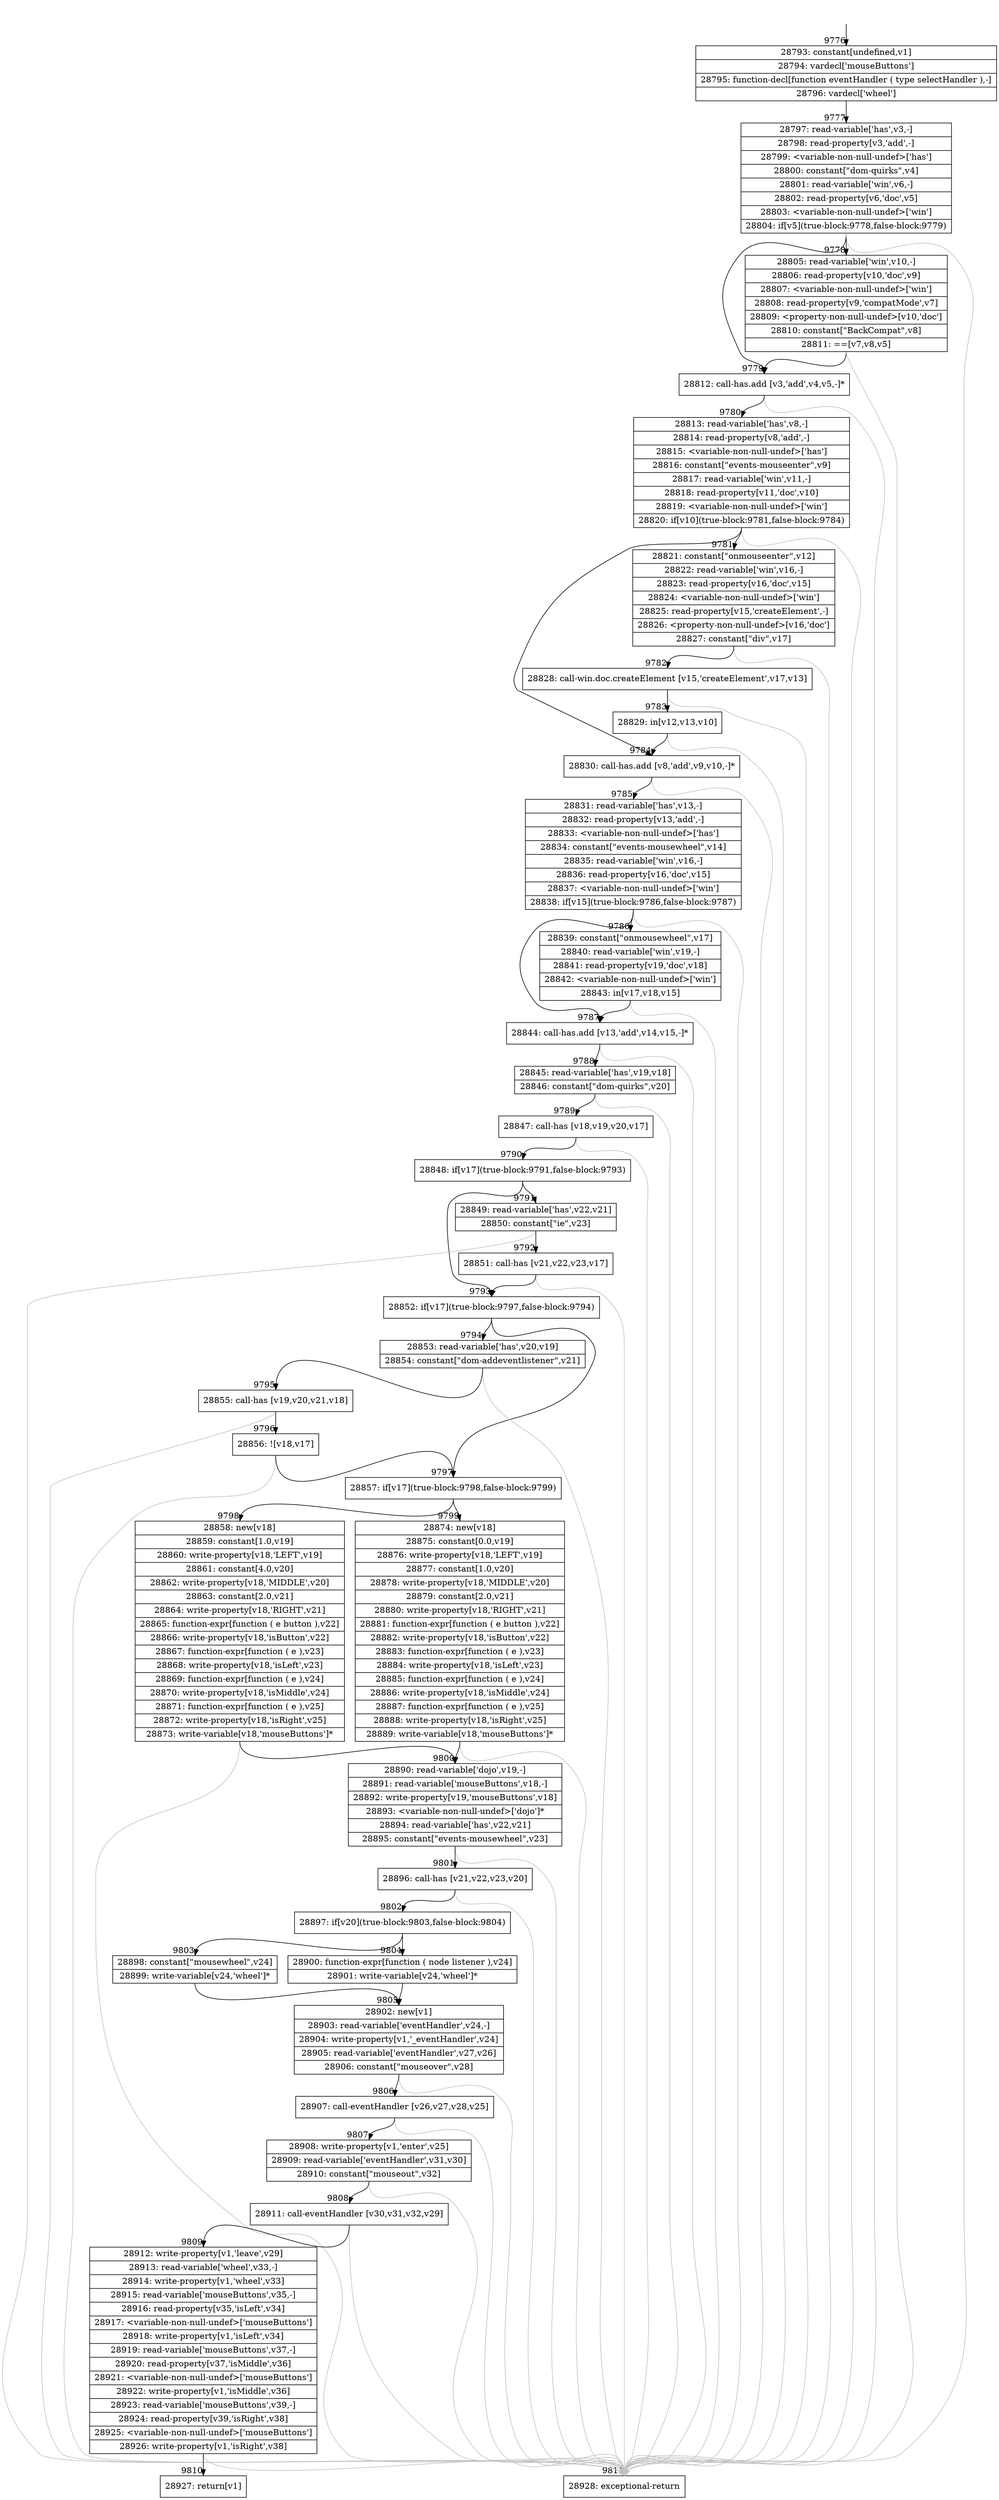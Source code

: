 digraph {
rankdir="TD"
BB_entry674[shape=none,label=""];
BB_entry674 -> BB9776 [tailport=s, headport=n, headlabel="    9776"]
BB9776 [shape=record label="{28793: constant[undefined,v1]|28794: vardecl['mouseButtons']|28795: function-decl[function eventHandler ( type selectHandler ),-]|28796: vardecl['wheel']}" ] 
BB9776 -> BB9777 [tailport=s, headport=n, headlabel="      9777"]
BB9777 [shape=record label="{28797: read-variable['has',v3,-]|28798: read-property[v3,'add',-]|28799: \<variable-non-null-undef\>['has']|28800: constant[\"dom-quirks\",v4]|28801: read-variable['win',v6,-]|28802: read-property[v6,'doc',v5]|28803: \<variable-non-null-undef\>['win']|28804: if[v5](true-block:9778,false-block:9779)}" ] 
BB9777 -> BB9779 [tailport=s, headport=n, headlabel="      9779"]
BB9777 -> BB9778 [tailport=s, headport=n, headlabel="      9778"]
BB9777 -> BB9811 [tailport=s, headport=n, color=gray, headlabel="      9811"]
BB9778 [shape=record label="{28805: read-variable['win',v10,-]|28806: read-property[v10,'doc',v9]|28807: \<variable-non-null-undef\>['win']|28808: read-property[v9,'compatMode',v7]|28809: \<property-non-null-undef\>[v10,'doc']|28810: constant[\"BackCompat\",v8]|28811: ==[v7,v8,v5]}" ] 
BB9778 -> BB9779 [tailport=s, headport=n]
BB9778 -> BB9811 [tailport=s, headport=n, color=gray]
BB9779 [shape=record label="{28812: call-has.add [v3,'add',v4,v5,-]*}" ] 
BB9779 -> BB9780 [tailport=s, headport=n, headlabel="      9780"]
BB9779 -> BB9811 [tailport=s, headport=n, color=gray]
BB9780 [shape=record label="{28813: read-variable['has',v8,-]|28814: read-property[v8,'add',-]|28815: \<variable-non-null-undef\>['has']|28816: constant[\"events-mouseenter\",v9]|28817: read-variable['win',v11,-]|28818: read-property[v11,'doc',v10]|28819: \<variable-non-null-undef\>['win']|28820: if[v10](true-block:9781,false-block:9784)}" ] 
BB9780 -> BB9784 [tailport=s, headport=n, headlabel="      9784"]
BB9780 -> BB9781 [tailport=s, headport=n, headlabel="      9781"]
BB9780 -> BB9811 [tailport=s, headport=n, color=gray]
BB9781 [shape=record label="{28821: constant[\"onmouseenter\",v12]|28822: read-variable['win',v16,-]|28823: read-property[v16,'doc',v15]|28824: \<variable-non-null-undef\>['win']|28825: read-property[v15,'createElement',-]|28826: \<property-non-null-undef\>[v16,'doc']|28827: constant[\"div\",v17]}" ] 
BB9781 -> BB9782 [tailport=s, headport=n, headlabel="      9782"]
BB9781 -> BB9811 [tailport=s, headport=n, color=gray]
BB9782 [shape=record label="{28828: call-win.doc.createElement [v15,'createElement',v17,v13]}" ] 
BB9782 -> BB9783 [tailport=s, headport=n, headlabel="      9783"]
BB9782 -> BB9811 [tailport=s, headport=n, color=gray]
BB9783 [shape=record label="{28829: in[v12,v13,v10]}" ] 
BB9783 -> BB9784 [tailport=s, headport=n]
BB9783 -> BB9811 [tailport=s, headport=n, color=gray]
BB9784 [shape=record label="{28830: call-has.add [v8,'add',v9,v10,-]*}" ] 
BB9784 -> BB9785 [tailport=s, headport=n, headlabel="      9785"]
BB9784 -> BB9811 [tailport=s, headport=n, color=gray]
BB9785 [shape=record label="{28831: read-variable['has',v13,-]|28832: read-property[v13,'add',-]|28833: \<variable-non-null-undef\>['has']|28834: constant[\"events-mousewheel\",v14]|28835: read-variable['win',v16,-]|28836: read-property[v16,'doc',v15]|28837: \<variable-non-null-undef\>['win']|28838: if[v15](true-block:9786,false-block:9787)}" ] 
BB9785 -> BB9787 [tailport=s, headport=n, headlabel="      9787"]
BB9785 -> BB9786 [tailport=s, headport=n, headlabel="      9786"]
BB9785 -> BB9811 [tailport=s, headport=n, color=gray]
BB9786 [shape=record label="{28839: constant[\"onmousewheel\",v17]|28840: read-variable['win',v19,-]|28841: read-property[v19,'doc',v18]|28842: \<variable-non-null-undef\>['win']|28843: in[v17,v18,v15]}" ] 
BB9786 -> BB9787 [tailport=s, headport=n]
BB9786 -> BB9811 [tailport=s, headport=n, color=gray]
BB9787 [shape=record label="{28844: call-has.add [v13,'add',v14,v15,-]*}" ] 
BB9787 -> BB9788 [tailport=s, headport=n, headlabel="      9788"]
BB9787 -> BB9811 [tailport=s, headport=n, color=gray]
BB9788 [shape=record label="{28845: read-variable['has',v19,v18]|28846: constant[\"dom-quirks\",v20]}" ] 
BB9788 -> BB9789 [tailport=s, headport=n, headlabel="      9789"]
BB9788 -> BB9811 [tailport=s, headport=n, color=gray]
BB9789 [shape=record label="{28847: call-has [v18,v19,v20,v17]}" ] 
BB9789 -> BB9790 [tailport=s, headport=n, headlabel="      9790"]
BB9789 -> BB9811 [tailport=s, headport=n, color=gray]
BB9790 [shape=record label="{28848: if[v17](true-block:9791,false-block:9793)}" ] 
BB9790 -> BB9793 [tailport=s, headport=n, headlabel="      9793"]
BB9790 -> BB9791 [tailport=s, headport=n, headlabel="      9791"]
BB9791 [shape=record label="{28849: read-variable['has',v22,v21]|28850: constant[\"ie\",v23]}" ] 
BB9791 -> BB9792 [tailport=s, headport=n, headlabel="      9792"]
BB9791 -> BB9811 [tailport=s, headport=n, color=gray]
BB9792 [shape=record label="{28851: call-has [v21,v22,v23,v17]}" ] 
BB9792 -> BB9793 [tailport=s, headport=n]
BB9792 -> BB9811 [tailport=s, headport=n, color=gray]
BB9793 [shape=record label="{28852: if[v17](true-block:9797,false-block:9794)}" ] 
BB9793 -> BB9797 [tailport=s, headport=n, headlabel="      9797"]
BB9793 -> BB9794 [tailport=s, headport=n, headlabel="      9794"]
BB9794 [shape=record label="{28853: read-variable['has',v20,v19]|28854: constant[\"dom-addeventlistener\",v21]}" ] 
BB9794 -> BB9795 [tailport=s, headport=n, headlabel="      9795"]
BB9794 -> BB9811 [tailport=s, headport=n, color=gray]
BB9795 [shape=record label="{28855: call-has [v19,v20,v21,v18]}" ] 
BB9795 -> BB9796 [tailport=s, headport=n, headlabel="      9796"]
BB9795 -> BB9811 [tailport=s, headport=n, color=gray]
BB9796 [shape=record label="{28856: ![v18,v17]}" ] 
BB9796 -> BB9797 [tailport=s, headport=n]
BB9796 -> BB9811 [tailport=s, headport=n, color=gray]
BB9797 [shape=record label="{28857: if[v17](true-block:9798,false-block:9799)}" ] 
BB9797 -> BB9798 [tailport=s, headport=n, headlabel="      9798"]
BB9797 -> BB9799 [tailport=s, headport=n, headlabel="      9799"]
BB9798 [shape=record label="{28858: new[v18]|28859: constant[1.0,v19]|28860: write-property[v18,'LEFT',v19]|28861: constant[4.0,v20]|28862: write-property[v18,'MIDDLE',v20]|28863: constant[2.0,v21]|28864: write-property[v18,'RIGHT',v21]|28865: function-expr[function ( e button ),v22]|28866: write-property[v18,'isButton',v22]|28867: function-expr[function ( e ),v23]|28868: write-property[v18,'isLeft',v23]|28869: function-expr[function ( e ),v24]|28870: write-property[v18,'isMiddle',v24]|28871: function-expr[function ( e ),v25]|28872: write-property[v18,'isRight',v25]|28873: write-variable[v18,'mouseButtons']*}" ] 
BB9798 -> BB9800 [tailport=s, headport=n, headlabel="      9800"]
BB9798 -> BB9811 [tailport=s, headport=n, color=gray]
BB9799 [shape=record label="{28874: new[v18]|28875: constant[0.0,v19]|28876: write-property[v18,'LEFT',v19]|28877: constant[1.0,v20]|28878: write-property[v18,'MIDDLE',v20]|28879: constant[2.0,v21]|28880: write-property[v18,'RIGHT',v21]|28881: function-expr[function ( e button ),v22]|28882: write-property[v18,'isButton',v22]|28883: function-expr[function ( e ),v23]|28884: write-property[v18,'isLeft',v23]|28885: function-expr[function ( e ),v24]|28886: write-property[v18,'isMiddle',v24]|28887: function-expr[function ( e ),v25]|28888: write-property[v18,'isRight',v25]|28889: write-variable[v18,'mouseButtons']*}" ] 
BB9799 -> BB9800 [tailport=s, headport=n]
BB9799 -> BB9811 [tailport=s, headport=n, color=gray]
BB9800 [shape=record label="{28890: read-variable['dojo',v19,-]|28891: read-variable['mouseButtons',v18,-]|28892: write-property[v19,'mouseButtons',v18]|28893: \<variable-non-null-undef\>['dojo']*|28894: read-variable['has',v22,v21]|28895: constant[\"events-mousewheel\",v23]}" ] 
BB9800 -> BB9801 [tailport=s, headport=n, headlabel="      9801"]
BB9800 -> BB9811 [tailport=s, headport=n, color=gray]
BB9801 [shape=record label="{28896: call-has [v21,v22,v23,v20]}" ] 
BB9801 -> BB9802 [tailport=s, headport=n, headlabel="      9802"]
BB9801 -> BB9811 [tailport=s, headport=n, color=gray]
BB9802 [shape=record label="{28897: if[v20](true-block:9803,false-block:9804)}" ] 
BB9802 -> BB9803 [tailport=s, headport=n, headlabel="      9803"]
BB9802 -> BB9804 [tailport=s, headport=n, headlabel="      9804"]
BB9803 [shape=record label="{28898: constant[\"mousewheel\",v24]|28899: write-variable[v24,'wheel']*}" ] 
BB9803 -> BB9805 [tailport=s, headport=n, headlabel="      9805"]
BB9804 [shape=record label="{28900: function-expr[function ( node listener ),v24]|28901: write-variable[v24,'wheel']*}" ] 
BB9804 -> BB9805 [tailport=s, headport=n]
BB9805 [shape=record label="{28902: new[v1]|28903: read-variable['eventHandler',v24,-]|28904: write-property[v1,'_eventHandler',v24]|28905: read-variable['eventHandler',v27,v26]|28906: constant[\"mouseover\",v28]}" ] 
BB9805 -> BB9806 [tailport=s, headport=n, headlabel="      9806"]
BB9805 -> BB9811 [tailport=s, headport=n, color=gray]
BB9806 [shape=record label="{28907: call-eventHandler [v26,v27,v28,v25]}" ] 
BB9806 -> BB9807 [tailport=s, headport=n, headlabel="      9807"]
BB9806 -> BB9811 [tailport=s, headport=n, color=gray]
BB9807 [shape=record label="{28908: write-property[v1,'enter',v25]|28909: read-variable['eventHandler',v31,v30]|28910: constant[\"mouseout\",v32]}" ] 
BB9807 -> BB9808 [tailport=s, headport=n, headlabel="      9808"]
BB9807 -> BB9811 [tailport=s, headport=n, color=gray]
BB9808 [shape=record label="{28911: call-eventHandler [v30,v31,v32,v29]}" ] 
BB9808 -> BB9809 [tailport=s, headport=n, headlabel="      9809"]
BB9808 -> BB9811 [tailport=s, headport=n, color=gray]
BB9809 [shape=record label="{28912: write-property[v1,'leave',v29]|28913: read-variable['wheel',v33,-]|28914: write-property[v1,'wheel',v33]|28915: read-variable['mouseButtons',v35,-]|28916: read-property[v35,'isLeft',v34]|28917: \<variable-non-null-undef\>['mouseButtons']|28918: write-property[v1,'isLeft',v34]|28919: read-variable['mouseButtons',v37,-]|28920: read-property[v37,'isMiddle',v36]|28921: \<variable-non-null-undef\>['mouseButtons']|28922: write-property[v1,'isMiddle',v36]|28923: read-variable['mouseButtons',v39,-]|28924: read-property[v39,'isRight',v38]|28925: \<variable-non-null-undef\>['mouseButtons']|28926: write-property[v1,'isRight',v38]}" ] 
BB9809 -> BB9810 [tailport=s, headport=n, headlabel="      9810"]
BB9809 -> BB9811 [tailport=s, headport=n, color=gray]
BB9810 [shape=record label="{28927: return[v1]}" ] 
BB9811 [shape=record label="{28928: exceptional-return}" ] 
//#$~ 13582
}
